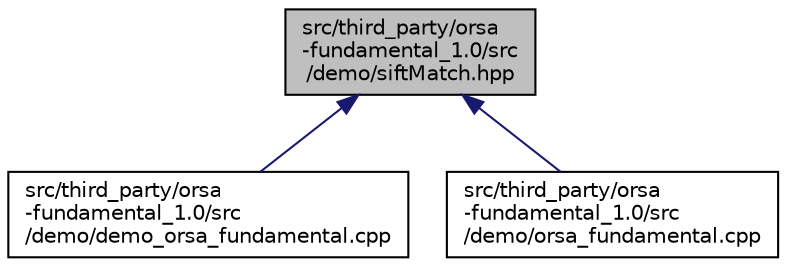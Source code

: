 digraph "src/third_party/orsa-fundamental_1.0/src/demo/siftMatch.hpp"
{
  edge [fontname="Helvetica",fontsize="10",labelfontname="Helvetica",labelfontsize="10"];
  node [fontname="Helvetica",fontsize="10",shape=record];
  Node1 [label="src/third_party/orsa\l-fundamental_1.0/src\l/demo/siftMatch.hpp",height=0.2,width=0.4,color="black", fillcolor="grey75", style="filled", fontcolor="black"];
  Node1 -> Node2 [dir="back",color="midnightblue",fontsize="10",style="solid"];
  Node2 [label="src/third_party/orsa\l-fundamental_1.0/src\l/demo/demo_orsa_fundamental.cpp",height=0.2,width=0.4,color="black", fillcolor="white", style="filled",URL="$demo__orsa__fundamental_8cpp.html",tooltip="Fundamental matrix estimation with ORSA algorithm. "];
  Node1 -> Node3 [dir="back",color="midnightblue",fontsize="10",style="solid"];
  Node3 [label="src/third_party/orsa\l-fundamental_1.0/src\l/demo/orsa_fundamental.cpp",height=0.2,width=0.4,color="black", fillcolor="white", style="filled",URL="$demo_2orsa__fundamental_8cpp.html"];
}
